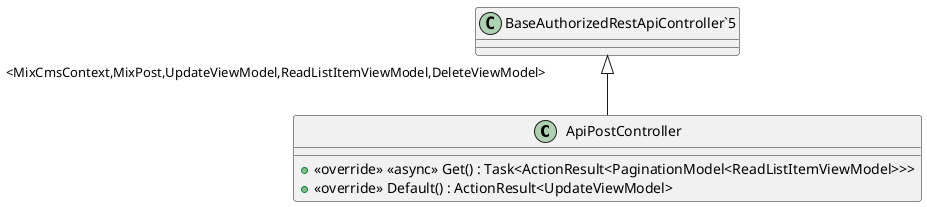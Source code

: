 @startuml
class ApiPostController {
    + <<override>> <<async>> Get() : Task<ActionResult<PaginationModel<ReadListItemViewModel>>>
    + <<override>> Default() : ActionResult<UpdateViewModel>
}
"BaseAuthorizedRestApiController`5" "<MixCmsContext,MixPost,UpdateViewModel,ReadListItemViewModel,DeleteViewModel>" <|-- ApiPostController
@enduml
